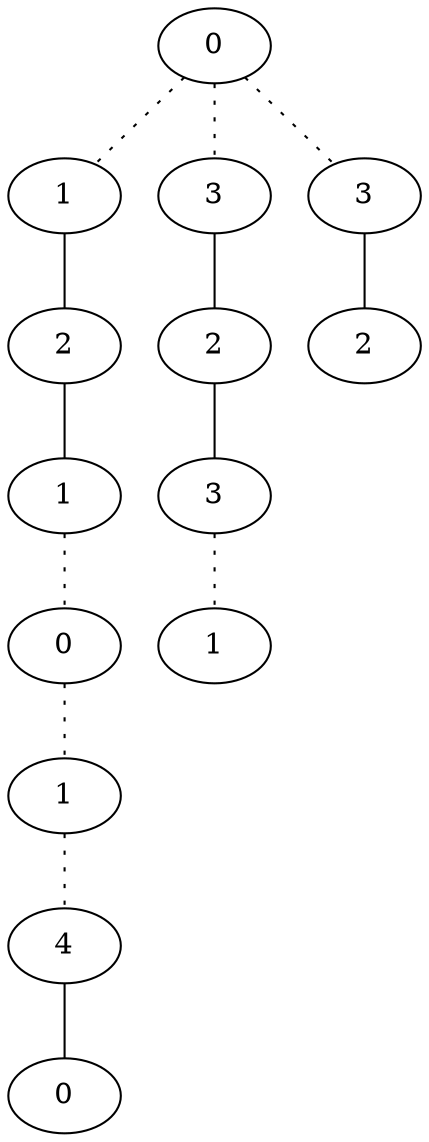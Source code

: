 graph {
a0[label=0];
a1[label=1];
a2[label=2];
a3[label=1];
a4[label=0];
a5[label=1];
a6[label=4];
a7[label=0];
a8[label=3];
a9[label=2];
a10[label=3];
a11[label=1];
a12[label=3];
a13[label=2];
a0 -- a1 [style=dotted];
a0 -- a8 [style=dotted];
a0 -- a12 [style=dotted];
a1 -- a2;
a2 -- a3;
a3 -- a4 [style=dotted];
a4 -- a5 [style=dotted];
a5 -- a6 [style=dotted];
a6 -- a7;
a8 -- a9;
a9 -- a10;
a10 -- a11 [style=dotted];
a12 -- a13;
}
